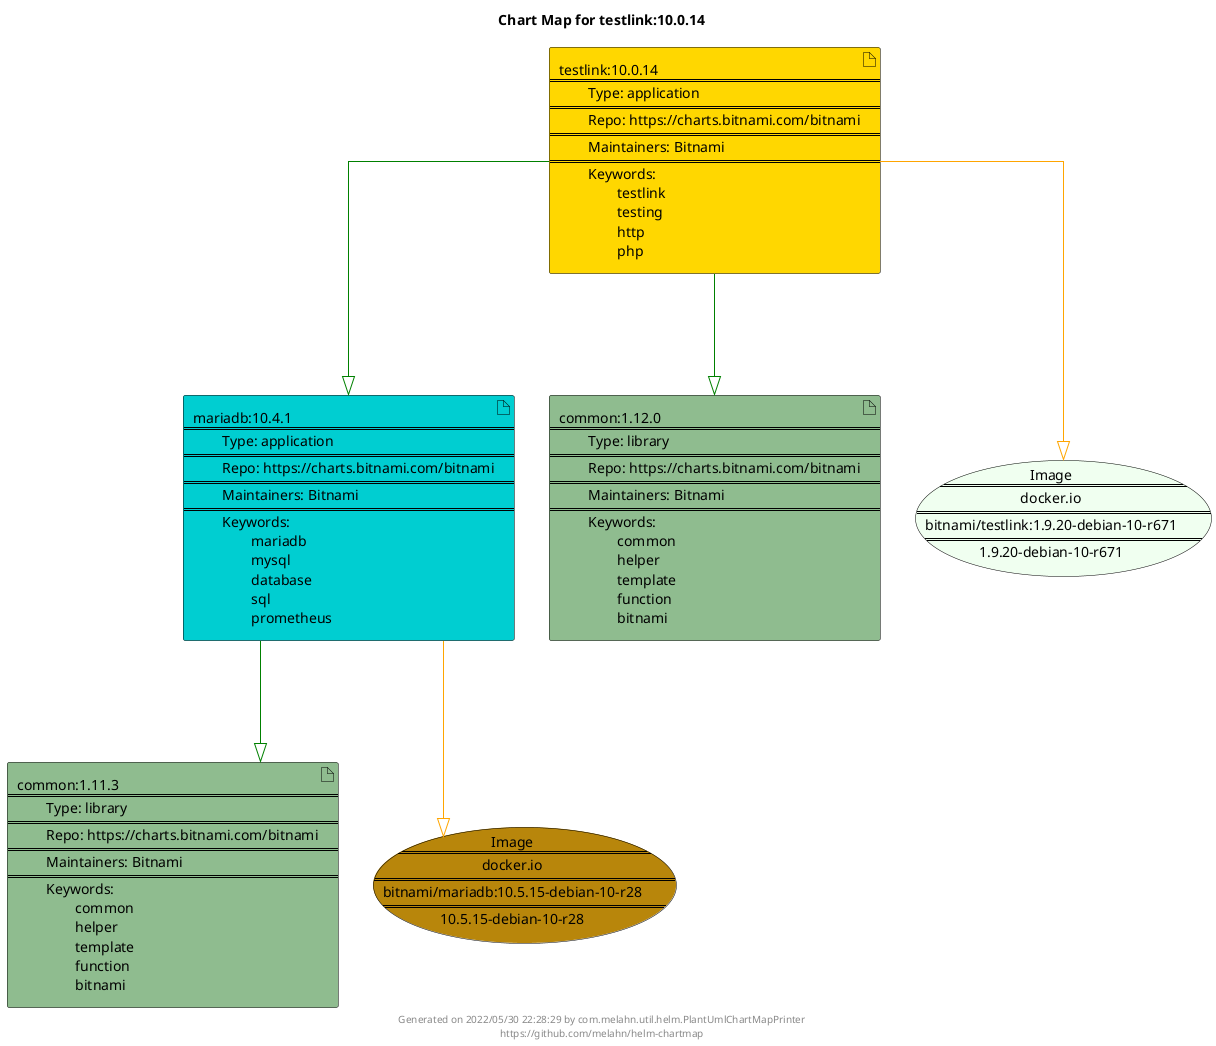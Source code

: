 @startuml
skinparam linetype ortho
skinparam backgroundColor white
skinparam usecaseBorderColor black
skinparam usecaseArrowColor LightSlateGray
skinparam artifactBorderColor black
skinparam artifactArrowColor LightSlateGray

title Chart Map for testlink:10.0.14

'There are 4 referenced Helm Charts
artifact "testlink:10.0.14\n====\n\tType: application\n====\n\tRepo: https://charts.bitnami.com/bitnami\n====\n\tMaintainers: Bitnami\n====\n\tKeywords: \n\t\ttestlink\n\t\ttesting\n\t\thttp\n\t\tphp" as testlink_10_0_14 #Gold
artifact "mariadb:10.4.1\n====\n\tType: application\n====\n\tRepo: https://charts.bitnami.com/bitnami\n====\n\tMaintainers: Bitnami\n====\n\tKeywords: \n\t\tmariadb\n\t\tmysql\n\t\tdatabase\n\t\tsql\n\t\tprometheus" as mariadb_10_4_1 #DarkTurquoise
artifact "common:1.11.3\n====\n\tType: library\n====\n\tRepo: https://charts.bitnami.com/bitnami\n====\n\tMaintainers: Bitnami\n====\n\tKeywords: \n\t\tcommon\n\t\thelper\n\t\ttemplate\n\t\tfunction\n\t\tbitnami" as common_1_11_3 #DarkSeaGreen
artifact "common:1.12.0\n====\n\tType: library\n====\n\tRepo: https://charts.bitnami.com/bitnami\n====\n\tMaintainers: Bitnami\n====\n\tKeywords: \n\t\tcommon\n\t\thelper\n\t\ttemplate\n\t\tfunction\n\t\tbitnami" as common_1_12_0 #DarkSeaGreen

'There are 2 referenced Docker Images
usecase "Image\n====\ndocker.io\n====\nbitnami/testlink:1.9.20-debian-10-r671\n====\n1.9.20-debian-10-r671" as docker_io_bitnami_testlink_1_9_20_debian_10_r671 #HoneyDew
usecase "Image\n====\ndocker.io\n====\nbitnami/mariadb:10.5.15-debian-10-r28\n====\n10.5.15-debian-10-r28" as docker_io_bitnami_mariadb_10_5_15_debian_10_r28 #DarkGoldenRod

'Chart Dependencies
testlink_10_0_14--[#green]-|>mariadb_10_4_1
mariadb_10_4_1--[#green]-|>common_1_11_3
testlink_10_0_14--[#green]-|>common_1_12_0
testlink_10_0_14--[#orange]-|>docker_io_bitnami_testlink_1_9_20_debian_10_r671
mariadb_10_4_1--[#orange]-|>docker_io_bitnami_mariadb_10_5_15_debian_10_r28

center footer Generated on 2022/05/30 22:28:29 by com.melahn.util.helm.PlantUmlChartMapPrinter\nhttps://github.com/melahn/helm-chartmap
@enduml
